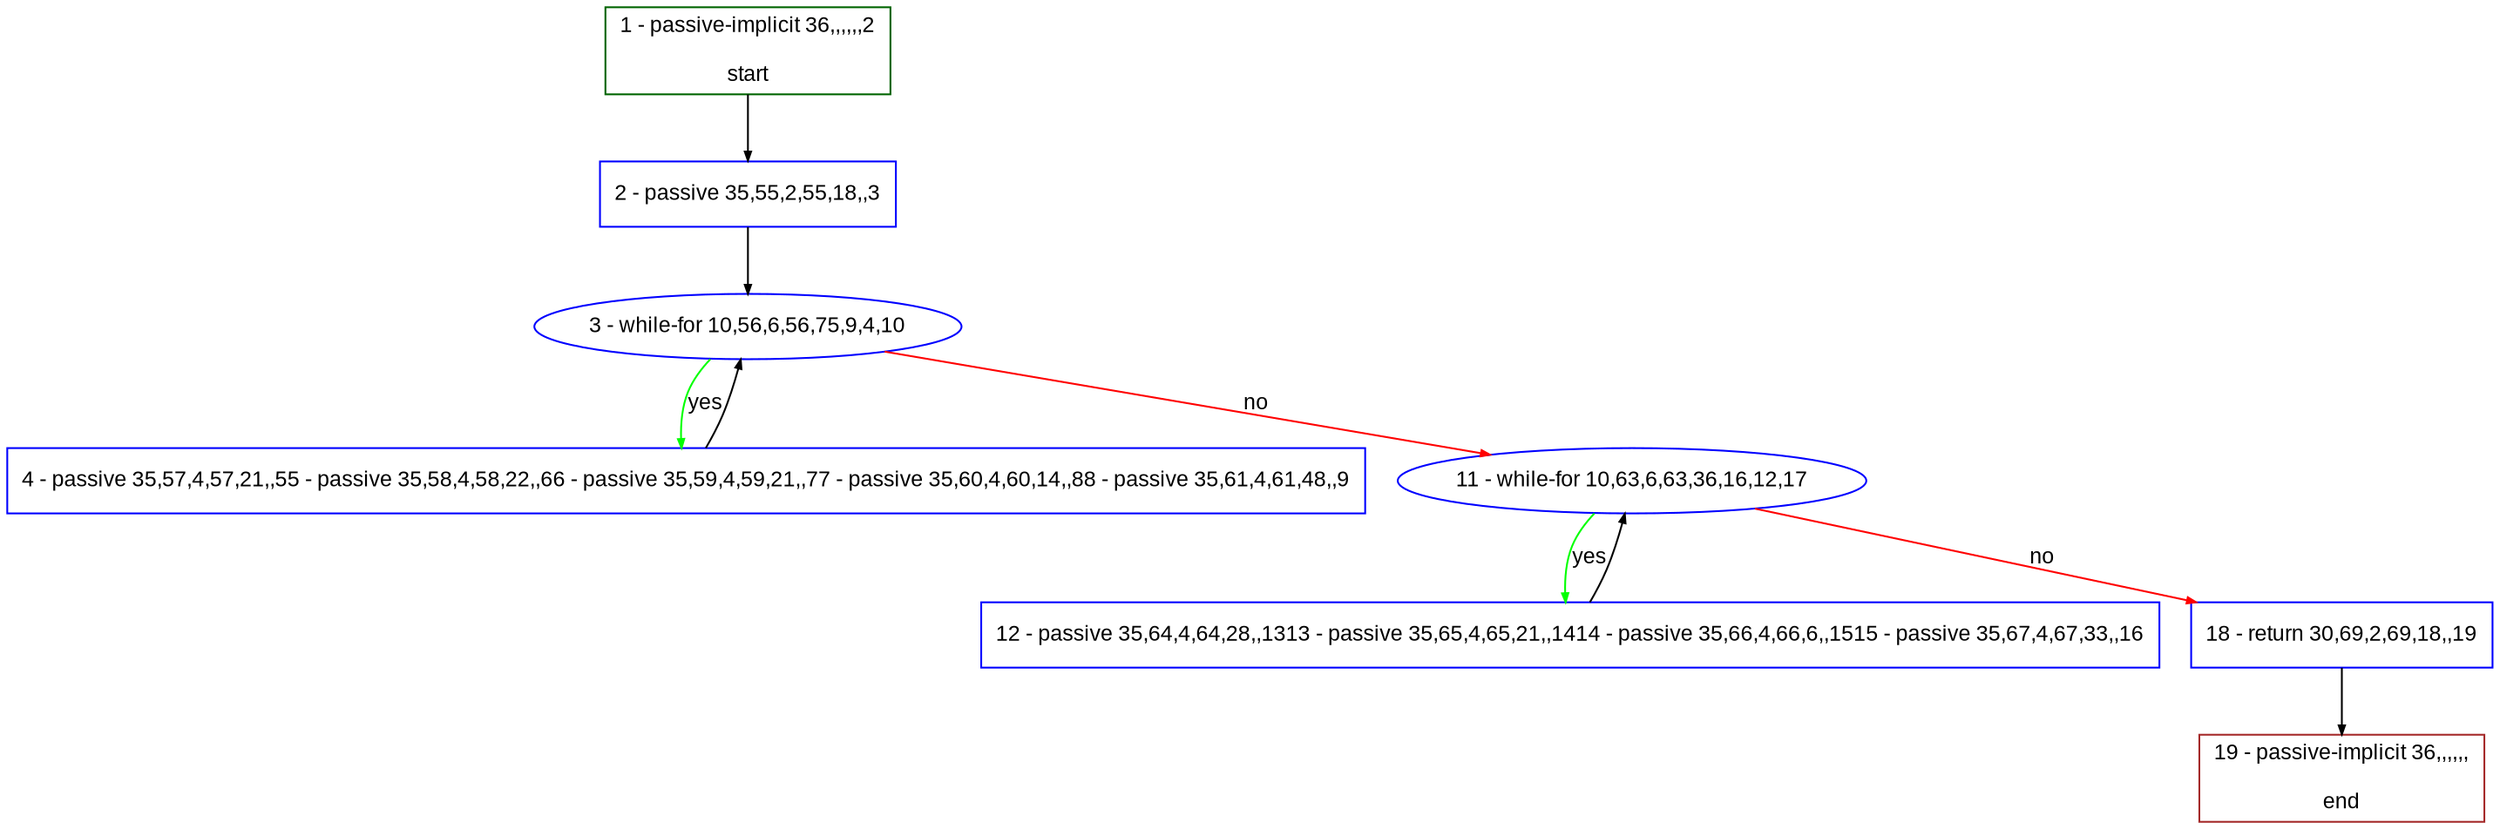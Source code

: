 digraph "" {
  graph [pack="true", label="", fontsize="12", packmode="clust", fontname="Arial", fillcolor="#FFFFCC", bgcolor="white", style="rounded,filled", compound="true"];
  node [node_initialized="no", label="", color="grey", fontsize="12", fillcolor="white", fontname="Arial", style="filled", shape="rectangle", compound="true", fixedsize="false"];
  edge [fontcolor="black", arrowhead="normal", arrowtail="none", arrowsize="0.5", ltail="", label="", color="black", fontsize="12", lhead="", fontname="Arial", dir="forward", compound="true"];
  __N1 [label="2 - passive 35,55,2,55,18,,3", color="#0000ff", fillcolor="#ffffff", style="filled", shape="box"];
  __N2 [label="1 - passive-implicit 36,,,,,,2\n\nstart", color="#006400", fillcolor="#ffffff", style="filled", shape="box"];
  __N3 [label="3 - while-for 10,56,6,56,75,9,4,10", color="#0000ff", fillcolor="#ffffff", style="filled", shape="oval"];
  __N4 [label="4 - passive 35,57,4,57,21,,55 - passive 35,58,4,58,22,,66 - passive 35,59,4,59,21,,77 - passive 35,60,4,60,14,,88 - passive 35,61,4,61,48,,9", color="#0000ff", fillcolor="#ffffff", style="filled", shape="box"];
  __N5 [label="11 - while-for 10,63,6,63,36,16,12,17", color="#0000ff", fillcolor="#ffffff", style="filled", shape="oval"];
  __N6 [label="12 - passive 35,64,4,64,28,,1313 - passive 35,65,4,65,21,,1414 - passive 35,66,4,66,6,,1515 - passive 35,67,4,67,33,,16", color="#0000ff", fillcolor="#ffffff", style="filled", shape="box"];
  __N7 [label="18 - return 30,69,2,69,18,,19", color="#0000ff", fillcolor="#ffffff", style="filled", shape="box"];
  __N8 [label="19 - passive-implicit 36,,,,,,\n\nend", color="#a52a2a", fillcolor="#ffffff", style="filled", shape="box"];
  __N2 -> __N1 [arrowhead="normal", arrowtail="none", color="#000000", label="", dir="forward"];
  __N1 -> __N3 [arrowhead="normal", arrowtail="none", color="#000000", label="", dir="forward"];
  __N3 -> __N4 [arrowhead="normal", arrowtail="none", color="#00ff00", label="yes", dir="forward"];
  __N4 -> __N3 [arrowhead="normal", arrowtail="none", color="#000000", label="", dir="forward"];
  __N3 -> __N5 [arrowhead="normal", arrowtail="none", color="#ff0000", label="no", dir="forward"];
  __N5 -> __N6 [arrowhead="normal", arrowtail="none", color="#00ff00", label="yes", dir="forward"];
  __N6 -> __N5 [arrowhead="normal", arrowtail="none", color="#000000", label="", dir="forward"];
  __N5 -> __N7 [arrowhead="normal", arrowtail="none", color="#ff0000", label="no", dir="forward"];
  __N7 -> __N8 [arrowhead="normal", arrowtail="none", color="#000000", label="", dir="forward"];
}
